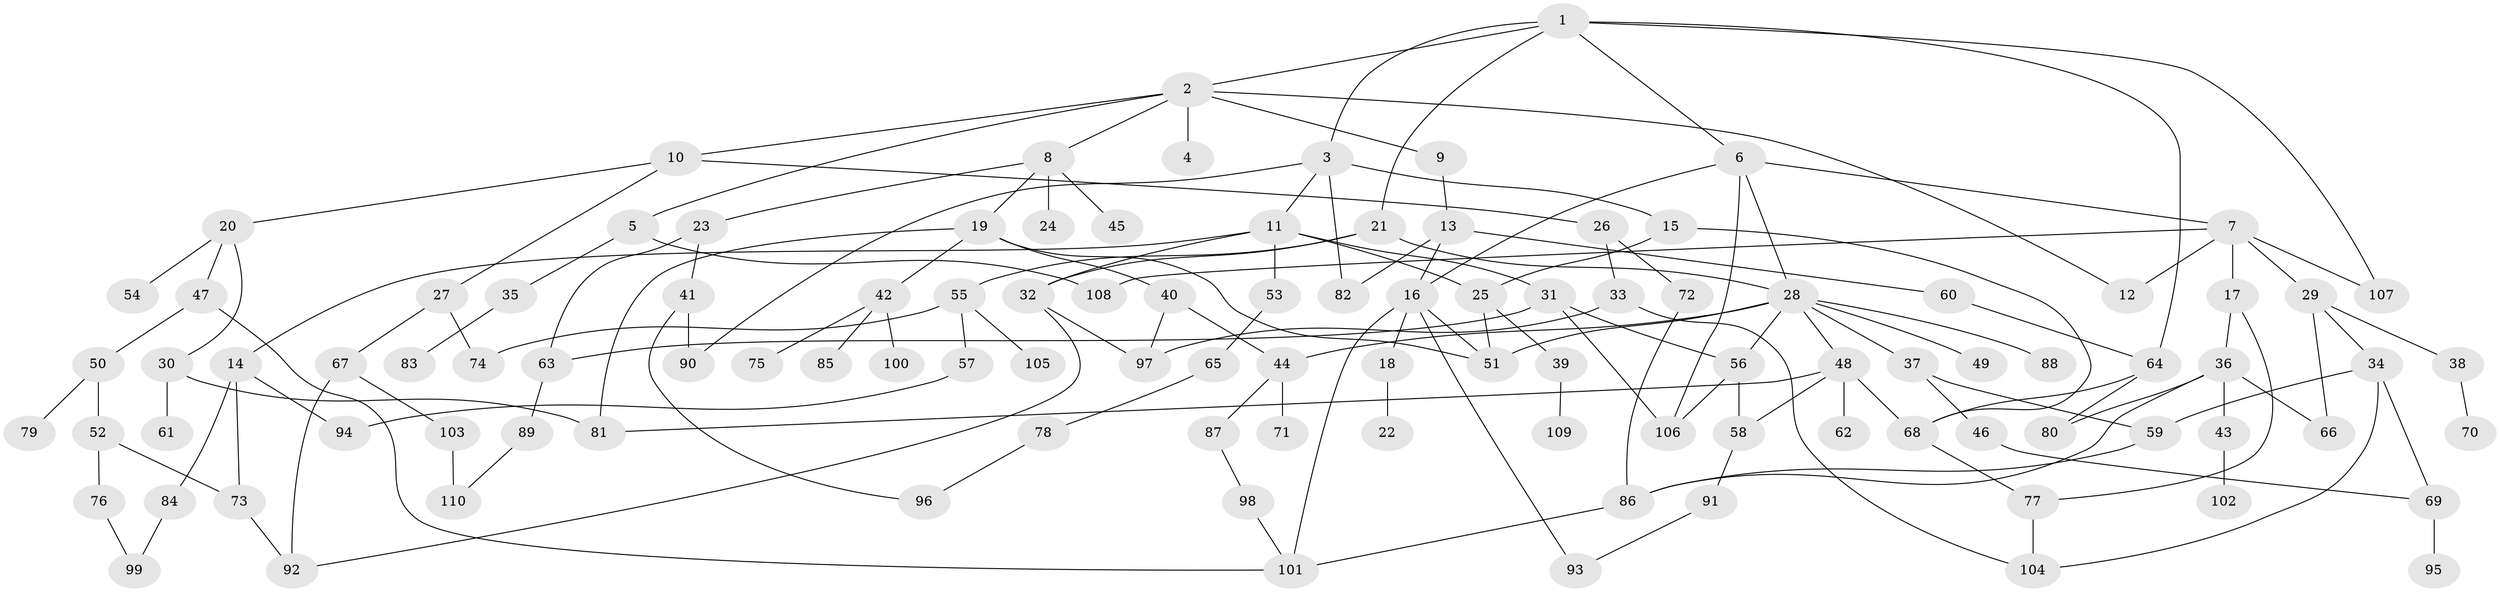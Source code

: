 // Generated by graph-tools (version 1.1) at 2025/25/03/09/25 03:25:32]
// undirected, 110 vertices, 155 edges
graph export_dot {
graph [start="1"]
  node [color=gray90,style=filled];
  1;
  2;
  3;
  4;
  5;
  6;
  7;
  8;
  9;
  10;
  11;
  12;
  13;
  14;
  15;
  16;
  17;
  18;
  19;
  20;
  21;
  22;
  23;
  24;
  25;
  26;
  27;
  28;
  29;
  30;
  31;
  32;
  33;
  34;
  35;
  36;
  37;
  38;
  39;
  40;
  41;
  42;
  43;
  44;
  45;
  46;
  47;
  48;
  49;
  50;
  51;
  52;
  53;
  54;
  55;
  56;
  57;
  58;
  59;
  60;
  61;
  62;
  63;
  64;
  65;
  66;
  67;
  68;
  69;
  70;
  71;
  72;
  73;
  74;
  75;
  76;
  77;
  78;
  79;
  80;
  81;
  82;
  83;
  84;
  85;
  86;
  87;
  88;
  89;
  90;
  91;
  92;
  93;
  94;
  95;
  96;
  97;
  98;
  99;
  100;
  101;
  102;
  103;
  104;
  105;
  106;
  107;
  108;
  109;
  110;
  1 -- 2;
  1 -- 3;
  1 -- 6;
  1 -- 21;
  1 -- 64;
  1 -- 107;
  2 -- 4;
  2 -- 5;
  2 -- 8;
  2 -- 9;
  2 -- 10;
  2 -- 12;
  3 -- 11;
  3 -- 15;
  3 -- 90;
  3 -- 82;
  5 -- 35;
  5 -- 108;
  6 -- 7;
  6 -- 106;
  6 -- 16;
  6 -- 28;
  7 -- 12;
  7 -- 17;
  7 -- 29;
  7 -- 108;
  7 -- 107;
  8 -- 19;
  8 -- 23;
  8 -- 24;
  8 -- 45;
  9 -- 13;
  10 -- 20;
  10 -- 26;
  10 -- 27;
  11 -- 14;
  11 -- 31;
  11 -- 53;
  11 -- 25;
  11 -- 32;
  13 -- 16;
  13 -- 60;
  13 -- 82;
  14 -- 84;
  14 -- 94;
  14 -- 73;
  15 -- 25;
  15 -- 68;
  16 -- 18;
  16 -- 51;
  16 -- 93;
  16 -- 101;
  17 -- 36;
  17 -- 77;
  18 -- 22;
  19 -- 40;
  19 -- 42;
  19 -- 81;
  19 -- 51;
  20 -- 30;
  20 -- 47;
  20 -- 54;
  21 -- 28;
  21 -- 32;
  21 -- 55;
  23 -- 41;
  23 -- 63;
  25 -- 39;
  25 -- 51;
  26 -- 33;
  26 -- 72;
  27 -- 67;
  27 -- 74;
  28 -- 37;
  28 -- 44;
  28 -- 48;
  28 -- 49;
  28 -- 88;
  28 -- 51;
  28 -- 56;
  29 -- 34;
  29 -- 38;
  29 -- 66;
  30 -- 61;
  30 -- 81;
  31 -- 56;
  31 -- 63;
  31 -- 106;
  32 -- 92;
  32 -- 97;
  33 -- 104;
  33 -- 97;
  34 -- 59;
  34 -- 104;
  34 -- 69;
  35 -- 83;
  36 -- 43;
  36 -- 66;
  36 -- 80;
  36 -- 86;
  37 -- 46;
  37 -- 59;
  38 -- 70;
  39 -- 109;
  40 -- 44;
  40 -- 97;
  41 -- 96;
  41 -- 90;
  42 -- 75;
  42 -- 85;
  42 -- 100;
  43 -- 102;
  44 -- 71;
  44 -- 87;
  46 -- 69;
  47 -- 50;
  47 -- 101;
  48 -- 58;
  48 -- 62;
  48 -- 68;
  48 -- 81;
  50 -- 52;
  50 -- 79;
  52 -- 73;
  52 -- 76;
  53 -- 65;
  55 -- 57;
  55 -- 105;
  55 -- 74;
  56 -- 106;
  56 -- 58;
  57 -- 94;
  58 -- 91;
  59 -- 86;
  60 -- 64;
  63 -- 89;
  64 -- 80;
  64 -- 68;
  65 -- 78;
  67 -- 103;
  67 -- 92;
  68 -- 77;
  69 -- 95;
  72 -- 86;
  73 -- 92;
  76 -- 99;
  77 -- 104;
  78 -- 96;
  84 -- 99;
  86 -- 101;
  87 -- 98;
  89 -- 110;
  91 -- 93;
  98 -- 101;
  103 -- 110;
}
